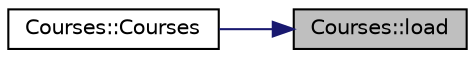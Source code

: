 digraph "Courses::load"
{
 // LATEX_PDF_SIZE
  edge [fontname="Helvetica",fontsize="10",labelfontname="Helvetica",labelfontsize="10"];
  node [fontname="Helvetica",fontsize="10",shape=record];
  rankdir="RL";
  Node1 [label="Courses::load",height=0.2,width=0.4,color="black", fillcolor="grey75", style="filled", fontcolor="black",tooltip="Десериализира таблица по подаден път на файл"];
  Node1 -> Node2 [dir="back",color="midnightblue",fontsize="10",style="solid",fontname="Helvetica"];
  Node2 [label="Courses::Courses",height=0.2,width=0.4,color="black", fillcolor="white", style="filled",URL="$class_courses.html#a575c465450af137a41125b39e0b1fc0d",tooltip=" "];
}

